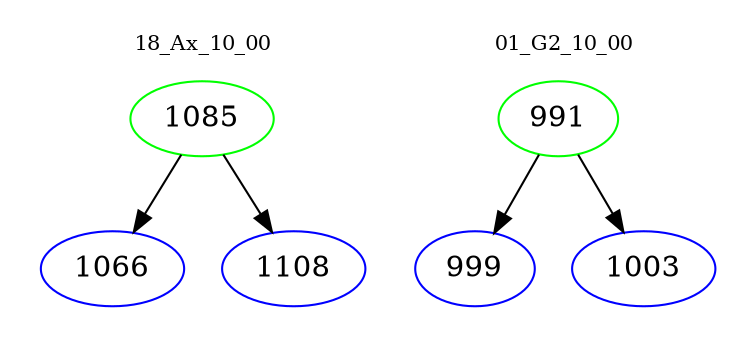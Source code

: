 digraph{
subgraph cluster_0 {
color = white
label = "18_Ax_10_00";
fontsize=10;
T0_1085 [label="1085", color="green"]
T0_1085 -> T0_1066 [color="black"]
T0_1066 [label="1066", color="blue"]
T0_1085 -> T0_1108 [color="black"]
T0_1108 [label="1108", color="blue"]
}
subgraph cluster_1 {
color = white
label = "01_G2_10_00";
fontsize=10;
T1_991 [label="991", color="green"]
T1_991 -> T1_999 [color="black"]
T1_999 [label="999", color="blue"]
T1_991 -> T1_1003 [color="black"]
T1_1003 [label="1003", color="blue"]
}
}
